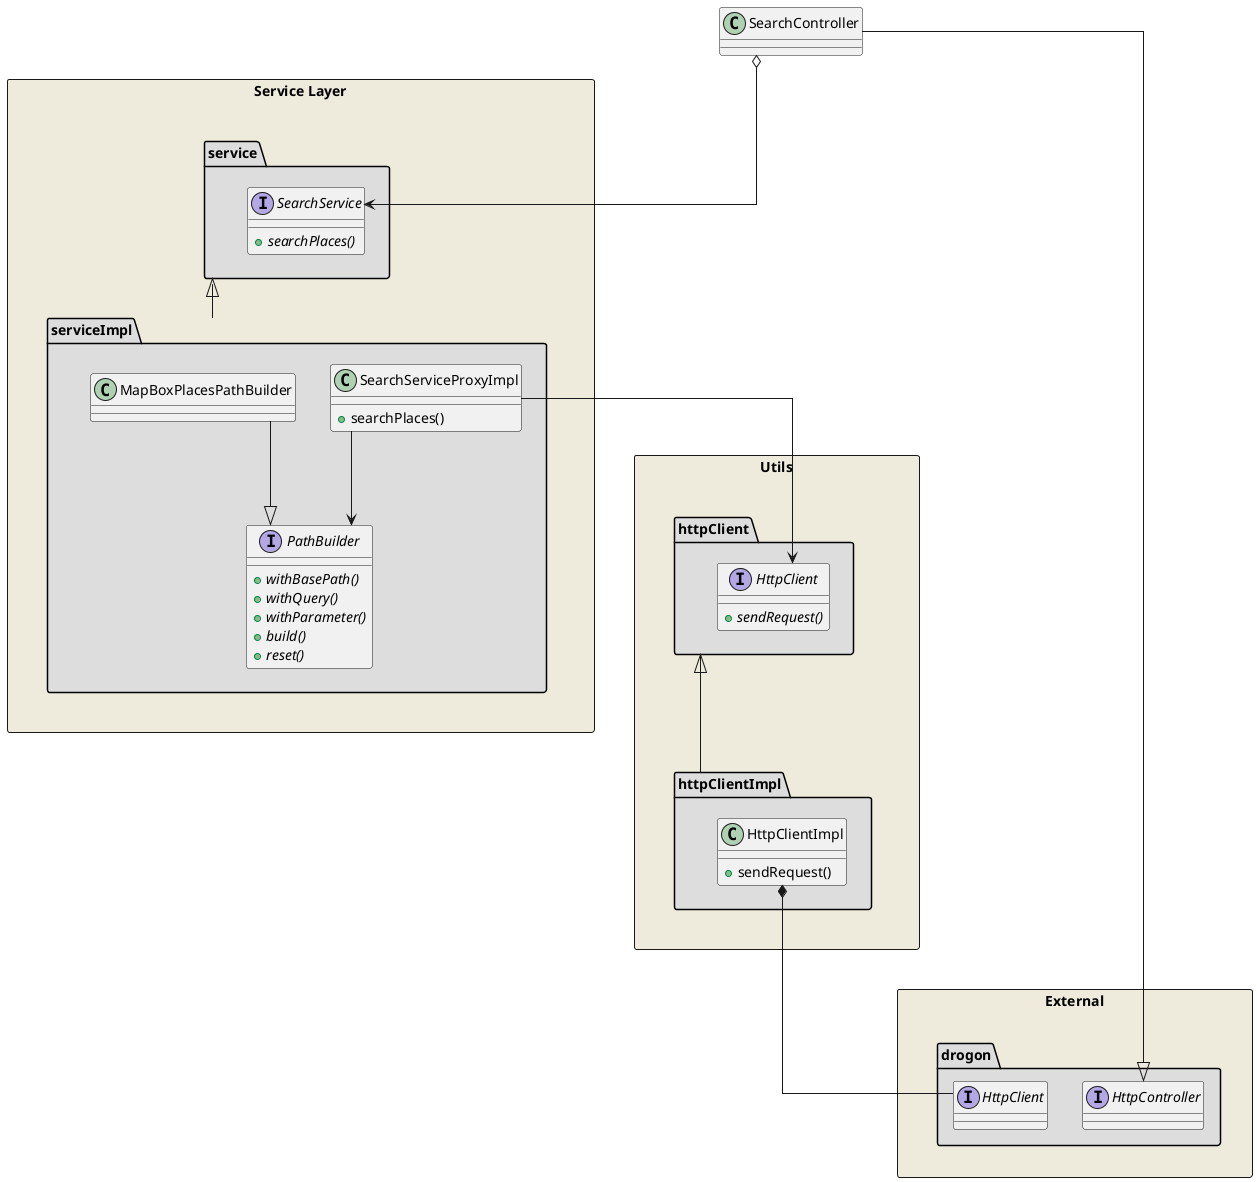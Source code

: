 @startuml Class Diagram

skinparam linetype ortho

skinparam package {
    BackgroundColor #DDDDDD
}

rectangle "Service Layer" as service_layer #EEEBDC {
    ' Main service
    package service {
        interface SearchService {
            {abstract} +searchPlaces()
        }
    }

    package serviceImpl {
        interface PathBuilder {
            {abstract} +withBasePath()
            {abstract} +withQuery()
            {abstract} +withParameter()
            {abstract} +build()
            {abstract} +reset()
        }
        class MapBoxPlacesPathBuilder

        class SearchServiceProxyImpl {
            +searchPlaces()
        }

        MapBoxPlacesPathBuilder --|> PathBuilder
        SearchServiceProxyImpl --> PathBuilder
   }

    ' Relations
    serviceImpl::SearchServiceProxyImpl --|> service::SearchService

    ' Alignment
    service -[hidden]down- serviceImpl



}

rectangle "Utils" as utils_layer #EEEBDC {
    ' HTTP Client
    package httpClient {
        interface HttpClient {
            {abstract} +sendRequest()
        }


    }

    package httpClientImpl {
        class HttpClientImpl {
            +sendRequest()
        }

    }

    ' Relations
    httpClientImpl::HttpClientImpl --|> httpClient::HttpClient

    ' Alignment
    httpClient -[hidden]down- httpClientImpl
}


' External dependencies
rectangle "External" as external_layer #EEEBDC{
    package drogon {
        interface HttpController
        interface DrogonHttpClient as "HttpClient"
    }
}


' Relations
SearchController --|> HttpController
SearchController o--> SearchService

SearchServiceProxyImpl --> HttpClient

HttpClientImpl *-- DrogonHttpClient


' Alignment
service_layer -[hidden]down- external_layer
utils_layer -[hidden]right- external_layer


@enduml